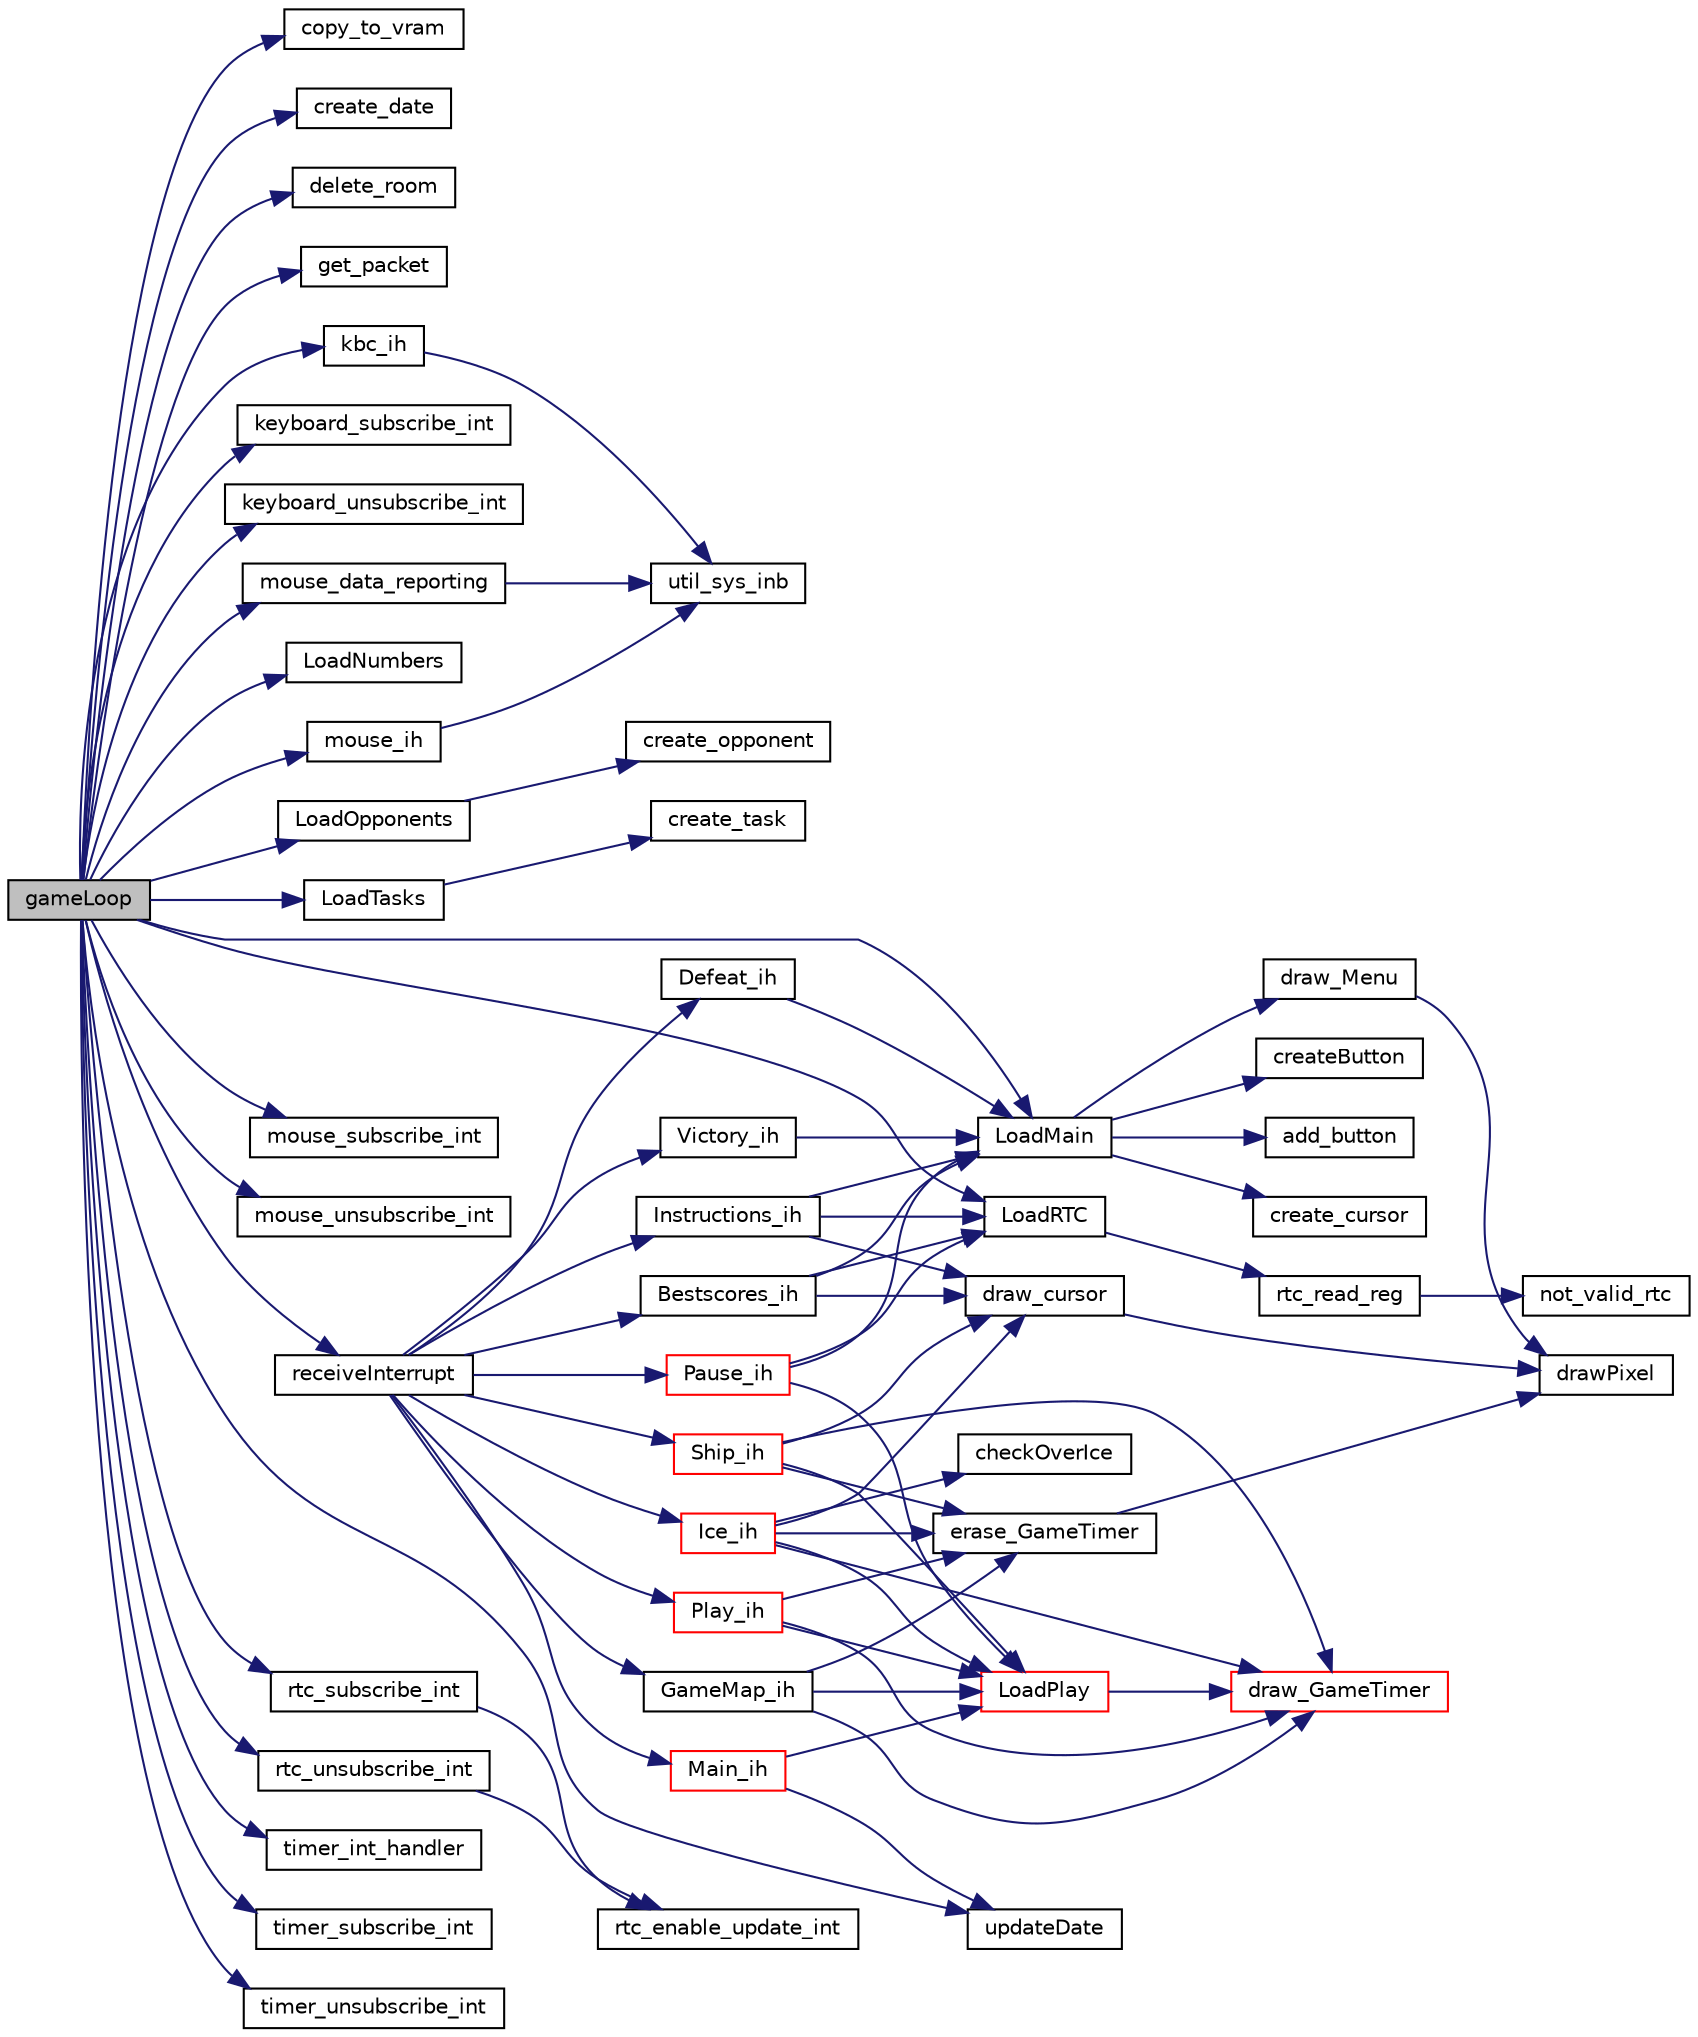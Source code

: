 digraph "gameLoop"
{
 // LATEX_PDF_SIZE
  edge [fontname="Helvetica",fontsize="10",labelfontname="Helvetica",labelfontsize="10"];
  node [fontname="Helvetica",fontsize="10",shape=record];
  rankdir="LR";
  Node1 [label="gameLoop",height=0.2,width=0.4,color="black", fillcolor="grey75", style="filled", fontcolor="black",tooltip="Game main loop, subscribes and receives all the interrupts from each device, in the end unsubscribes ..."];
  Node1 -> Node2 [color="midnightblue",fontsize="10",style="solid",fontname="Helvetica"];
  Node2 [label="copy_to_vram",height=0.2,width=0.4,color="black", fillcolor="white", style="filled",URL="$_videocard_8c.html#a5962bd49e868bdc99b946acc0b2df2a1",tooltip="Copies all the pixels from the second buffer to the primary one."];
  Node1 -> Node3 [color="midnightblue",fontsize="10",style="solid",fontname="Helvetica"];
  Node3 [label="create_date",height=0.2,width=0.4,color="black", fillcolor="white", style="filled",URL="$_rtc_8c.html#af97cc9f1ac651d83c3bd52170b76e89a",tooltip="Create a date object."];
  Node1 -> Node4 [color="midnightblue",fontsize="10",style="solid",fontname="Helvetica"];
  Node4 [label="delete_room",height=0.2,width=0.4,color="black", fillcolor="white", style="filled",URL="$_rooms_8c.html#a2bd2be0b6d044f022acf6e1aab5b6aae",tooltip="Frees the memory allocated for room."];
  Node1 -> Node5 [color="midnightblue",fontsize="10",style="solid",fontname="Helvetica"];
  Node5 [label="get_packet",height=0.2,width=0.4,color="black", fillcolor="white", style="filled",URL="$mouse_8c.html#a6dc85028d5d0611c9dfa840d4386ce3d",tooltip="Builds the mouse packet with information from the mouse."];
  Node1 -> Node6 [color="midnightblue",fontsize="10",style="solid",fontname="Helvetica"];
  Node6 [label="kbc_ih",height=0.2,width=0.4,color="black", fillcolor="white", style="filled",URL="$_key_board_8c.html#aea970a154161a35f6894898a092ed70a",tooltip="Handles keyboard interrupts."];
  Node6 -> Node7 [color="midnightblue",fontsize="10",style="solid",fontname="Helvetica"];
  Node7 [label="util_sys_inb",height=0.2,width=0.4,color="black", fillcolor="white", style="filled",URL="$utils_8c.html#a79a031a8611f5b2d6afa4158e92b0fb4",tooltip="Function able read from registers."];
  Node1 -> Node8 [color="midnightblue",fontsize="10",style="solid",fontname="Helvetica"];
  Node8 [label="keyboard_subscribe_int",height=0.2,width=0.4,color="black", fillcolor="white", style="filled",URL="$_key_board_8c.html#a178b1db0b319dccad2840cc3fd273132",tooltip="Subscribes keyboard interrupts."];
  Node1 -> Node9 [color="midnightblue",fontsize="10",style="solid",fontname="Helvetica"];
  Node9 [label="keyboard_unsubscribe_int",height=0.2,width=0.4,color="black", fillcolor="white", style="filled",URL="$_key_board_8c.html#a32cc4de66854f8a7bd909e7aa8b901ed",tooltip="Unsubscribes keyboard interrupts."];
  Node1 -> Node10 [color="midnightblue",fontsize="10",style="solid",fontname="Helvetica"];
  Node10 [label="LoadMain",height=0.2,width=0.4,color="black", fillcolor="white", style="filled",URL="$_menus_8c.html#ae973fa5491e0fee81d89dc596ee62933",tooltip="Loads the main menu xpm, it's buttons, and draws the menu."];
  Node10 -> Node11 [color="midnightblue",fontsize="10",style="solid",fontname="Helvetica"];
  Node11 [label="add_button",height=0.2,width=0.4,color="black", fillcolor="white", style="filled",URL="$_buttons_8c.html#a1a30ae39d684716ecba2f9c5e2fa90c4",tooltip="Adds the button to the current_background img."];
  Node10 -> Node12 [color="midnightblue",fontsize="10",style="solid",fontname="Helvetica"];
  Node12 [label="create_cursor",height=0.2,width=0.4,color="black", fillcolor="white", style="filled",URL="$mouse_8c.html#a234572e3817a4f64b8a83a84fcbdb776",tooltip="Create a cursor object."];
  Node10 -> Node13 [color="midnightblue",fontsize="10",style="solid",fontname="Helvetica"];
  Node13 [label="createButton",height=0.2,width=0.4,color="black", fillcolor="white", style="filled",URL="$_buttons_8c.html#a6f7167cea85cc80823166bfe23e6e0c2",tooltip="Create a Button object."];
  Node10 -> Node14 [color="midnightblue",fontsize="10",style="solid",fontname="Helvetica"];
  Node14 [label="draw_Menu",height=0.2,width=0.4,color="black", fillcolor="white", style="filled",URL="$_menus_8c.html#a85eb4dfebd2e93a5df2eb92041652bc4",tooltip="Draws the current_background."];
  Node14 -> Node15 [color="midnightblue",fontsize="10",style="solid",fontname="Helvetica"];
  Node15 [label="drawPixel",height=0.2,width=0.4,color="black", fillcolor="white", style="filled",URL="$_videocard_8c.html#a6091a4bd04596e6e8e39b7dee1e1b118",tooltip="Draws a certain pixel with a specific colour in the secondary buffer."];
  Node1 -> Node16 [color="midnightblue",fontsize="10",style="solid",fontname="Helvetica"];
  Node16 [label="LoadNumbers",height=0.2,width=0.4,color="black", fillcolor="white", style="filled",URL="$_menus_8c.html#ab67034898e43094fa444bd9358978b4c",tooltip="Loads the numbers xpms to the gameTimer."];
  Node1 -> Node17 [color="midnightblue",fontsize="10",style="solid",fontname="Helvetica"];
  Node17 [label="LoadOpponents",height=0.2,width=0.4,color="black", fillcolor="white", style="filled",URL="$_opponents_8c.html#a77b76e85acb761c82bab20e7585ff017",tooltip="Allocates memory for all the existing opponents in the gameOpponents array."];
  Node17 -> Node18 [color="midnightblue",fontsize="10",style="solid",fontname="Helvetica"];
  Node18 [label="create_opponent",height=0.2,width=0.4,color="black", fillcolor="white", style="filled",URL="$_opponents_8c.html#aeabda63f074d5dd83987eb55fb3e4fb1",tooltip="Create a opponent object."];
  Node1 -> Node19 [color="midnightblue",fontsize="10",style="solid",fontname="Helvetica"];
  Node19 [label="LoadRTC",height=0.2,width=0.4,color="black", fillcolor="white", style="filled",URL="$_rtc_8c.html#aaa4808c1358ca9bffac5eca0e68a9a68",tooltip="Reads the information from the rtc to the rtc_date array."];
  Node19 -> Node20 [color="midnightblue",fontsize="10",style="solid",fontname="Helvetica"];
  Node20 [label="rtc_read_reg",height=0.2,width=0.4,color="black", fillcolor="white", style="filled",URL="$_rtc_8c.html#a5852df494f99fa6bacb2a95ac37528ca",tooltip="Reads a register from the rtc to the rtc_date array."];
  Node20 -> Node21 [color="midnightblue",fontsize="10",style="solid",fontname="Helvetica"];
  Node21 [label="not_valid_rtc",height=0.2,width=0.4,color="black", fillcolor="white", style="filled",URL="$_rtc_8c.html#a525a2c36bf3d39b60d609eb65bade82e",tooltip="Waits for a valid rtc."];
  Node1 -> Node22 [color="midnightblue",fontsize="10",style="solid",fontname="Helvetica"];
  Node22 [label="LoadTasks",height=0.2,width=0.4,color="black", fillcolor="white", style="filled",URL="$_tasks_8c.html#a170a6728930a224bbd70affb7733e6b3",tooltip="Allocates memory for all the existing task in the gameTasks array."];
  Node22 -> Node23 [color="midnightblue",fontsize="10",style="solid",fontname="Helvetica"];
  Node23 [label="create_task",height=0.2,width=0.4,color="black", fillcolor="white", style="filled",URL="$_tasks_8c.html#af450d3fb297aa88a976268853f3a900e",tooltip="Create a task object."];
  Node1 -> Node24 [color="midnightblue",fontsize="10",style="solid",fontname="Helvetica"];
  Node24 [label="mouse_data_reporting",height=0.2,width=0.4,color="black", fillcolor="white", style="filled",URL="$mouse_8c.html#a541100d5ec8100f2dfa8fd9435dad1dc",tooltip="Enables or disables stream mode data reporting, by sending the respective cmd to the mouse."];
  Node24 -> Node7 [color="midnightblue",fontsize="10",style="solid",fontname="Helvetica"];
  Node1 -> Node25 [color="midnightblue",fontsize="10",style="solid",fontname="Helvetica"];
  Node25 [label="mouse_ih",height=0.2,width=0.4,color="black", fillcolor="white", style="filled",URL="$mouse_8c.html#a210374b50462acdedab00df64d5cea3c",tooltip="Handles mouse interrupts."];
  Node25 -> Node7 [color="midnightblue",fontsize="10",style="solid",fontname="Helvetica"];
  Node1 -> Node26 [color="midnightblue",fontsize="10",style="solid",fontname="Helvetica"];
  Node26 [label="mouse_subscribe_int",height=0.2,width=0.4,color="black", fillcolor="white", style="filled",URL="$mouse_8c.html#af911ba818e23f8bd02977a567d1bbbd5",tooltip="Subscribes mouse interrupts."];
  Node1 -> Node27 [color="midnightblue",fontsize="10",style="solid",fontname="Helvetica"];
  Node27 [label="mouse_unsubscribe_int",height=0.2,width=0.4,color="black", fillcolor="white", style="filled",URL="$mouse_8c.html#a3ecf823d80520009ae5e0d76ae40a3c3",tooltip="Unsubscribes mouse interrupts."];
  Node1 -> Node28 [color="midnightblue",fontsize="10",style="solid",fontname="Helvetica"];
  Node28 [label="receiveInterrupt",height=0.2,width=0.4,color="black", fillcolor="white", style="filled",URL="$_game_8c.html#a2bc13b25628ee7b60fb6d5c72da10d39",tooltip="Redirects the interrupt received to its handler deppending on the current gameMenu."];
  Node28 -> Node29 [color="midnightblue",fontsize="10",style="solid",fontname="Helvetica"];
  Node29 [label="Bestscores_ih",height=0.2,width=0.4,color="black", fillcolor="white", style="filled",URL="$_menus_8c.html#ab6dc6a05d4e412a14a2c419d4118ccfe",tooltip="BestScores menu interrupt handler."];
  Node29 -> Node30 [color="midnightblue",fontsize="10",style="solid",fontname="Helvetica"];
  Node30 [label="draw_cursor",height=0.2,width=0.4,color="black", fillcolor="white", style="filled",URL="$mouse_8c.html#a608343c0c4fb70cff0ccd951d5d98b2a",tooltip="Draws the cursor object on the screen."];
  Node30 -> Node15 [color="midnightblue",fontsize="10",style="solid",fontname="Helvetica"];
  Node29 -> Node10 [color="midnightblue",fontsize="10",style="solid",fontname="Helvetica"];
  Node29 -> Node19 [color="midnightblue",fontsize="10",style="solid",fontname="Helvetica"];
  Node28 -> Node31 [color="midnightblue",fontsize="10",style="solid",fontname="Helvetica"];
  Node31 [label="Defeat_ih",height=0.2,width=0.4,color="black", fillcolor="white", style="filled",URL="$_menus_8c.html#abc71382567d46bbabe7740babd08ac81",tooltip="Defeat menu interrupt handler."];
  Node31 -> Node10 [color="midnightblue",fontsize="10",style="solid",fontname="Helvetica"];
  Node28 -> Node32 [color="midnightblue",fontsize="10",style="solid",fontname="Helvetica"];
  Node32 [label="GameMap_ih",height=0.2,width=0.4,color="black", fillcolor="white", style="filled",URL="$_menus_8c.html#ad1f6bce2532f99468270f5c296fada98",tooltip="GameMap menu interrupt handler."];
  Node32 -> Node33 [color="midnightblue",fontsize="10",style="solid",fontname="Helvetica"];
  Node33 [label="draw_GameTimer",height=0.2,width=0.4,color="red", fillcolor="white", style="filled",URL="$_menus_8c.html#a05dfd7f7c32d4a948723f0ceb4446929",tooltip="Draws the remaining game time."];
  Node32 -> Node35 [color="midnightblue",fontsize="10",style="solid",fontname="Helvetica"];
  Node35 [label="erase_GameTimer",height=0.2,width=0.4,color="black", fillcolor="white", style="filled",URL="$_menus_8c.html#a2665a92d6b5004d12a6eb85144ce9e6f",tooltip="Removes the game time from the screen."];
  Node35 -> Node15 [color="midnightblue",fontsize="10",style="solid",fontname="Helvetica"];
  Node32 -> Node36 [color="midnightblue",fontsize="10",style="solid",fontname="Helvetica"];
  Node36 [label="LoadPlay",height=0.2,width=0.4,color="red", fillcolor="white", style="filled",URL="$_menus_8c.html#ab1d0c183f6f3c1261e727283299e7a5b",tooltip="Draws the room as well as all the tasks and opponents from that room, changes the player direction an..."];
  Node36 -> Node33 [color="midnightblue",fontsize="10",style="solid",fontname="Helvetica"];
  Node28 -> Node44 [color="midnightblue",fontsize="10",style="solid",fontname="Helvetica"];
  Node44 [label="Ice_ih",height=0.2,width=0.4,color="red", fillcolor="white", style="filled",URL="$_menus_8c.html#a2c868904f0707add63b5b8dad5a0fb70",tooltip="Ice task interrupt handler."];
  Node44 -> Node45 [color="midnightblue",fontsize="10",style="solid",fontname="Helvetica"];
  Node45 [label="checkOverIce",height=0.2,width=0.4,color="black", fillcolor="white", style="filled",URL="$mouse_8c.html#ad141f125e71b2082e2544fc73301cb7d",tooltip="Checks cursor and ice collision in the ice_task_menu."];
  Node44 -> Node30 [color="midnightblue",fontsize="10",style="solid",fontname="Helvetica"];
  Node44 -> Node33 [color="midnightblue",fontsize="10",style="solid",fontname="Helvetica"];
  Node44 -> Node35 [color="midnightblue",fontsize="10",style="solid",fontname="Helvetica"];
  Node44 -> Node36 [color="midnightblue",fontsize="10",style="solid",fontname="Helvetica"];
  Node28 -> Node51 [color="midnightblue",fontsize="10",style="solid",fontname="Helvetica"];
  Node51 [label="Instructions_ih",height=0.2,width=0.4,color="black", fillcolor="white", style="filled",URL="$_menus_8c.html#a3db5e984387c8f6cc7dedd2d02e138c5",tooltip="Instructions menu interrupt handler."];
  Node51 -> Node30 [color="midnightblue",fontsize="10",style="solid",fontname="Helvetica"];
  Node51 -> Node10 [color="midnightblue",fontsize="10",style="solid",fontname="Helvetica"];
  Node51 -> Node19 [color="midnightblue",fontsize="10",style="solid",fontname="Helvetica"];
  Node28 -> Node52 [color="midnightblue",fontsize="10",style="solid",fontname="Helvetica"];
  Node52 [label="Main_ih",height=0.2,width=0.4,color="red", fillcolor="white", style="filled",URL="$_menus_8c.html#a3592ff08968cbb8da75d5867a18fd867",tooltip="Main menu interrupt handler."];
  Node52 -> Node36 [color="midnightblue",fontsize="10",style="solid",fontname="Helvetica"];
  Node52 -> Node65 [color="midnightblue",fontsize="10",style="solid",fontname="Helvetica"];
  Node65 [label="updateDate",height=0.2,width=0.4,color="black", fillcolor="white", style="filled",URL="$_rtc_8c.html#a886f0bece1ad0cf1cbec6ad01ffca682",tooltip="Updates the date object with the values from the rtc_date array."];
  Node28 -> Node66 [color="midnightblue",fontsize="10",style="solid",fontname="Helvetica"];
  Node66 [label="Pause_ih",height=0.2,width=0.4,color="red", fillcolor="white", style="filled",URL="$_menus_8c.html#aa7f24b953299929df44e12a52d9207dc",tooltip="Pause menu interrupt handler."];
  Node66 -> Node10 [color="midnightblue",fontsize="10",style="solid",fontname="Helvetica"];
  Node66 -> Node36 [color="midnightblue",fontsize="10",style="solid",fontname="Helvetica"];
  Node66 -> Node19 [color="midnightblue",fontsize="10",style="solid",fontname="Helvetica"];
  Node28 -> Node69 [color="midnightblue",fontsize="10",style="solid",fontname="Helvetica"];
  Node69 [label="Play_ih",height=0.2,width=0.4,color="red", fillcolor="white", style="filled",URL="$_game_8c.html#a5e37d0a40a8d0e1d72ebe9e838178e76",tooltip="Play menu interrupt handler."];
  Node69 -> Node33 [color="midnightblue",fontsize="10",style="solid",fontname="Helvetica"];
  Node69 -> Node35 [color="midnightblue",fontsize="10",style="solid",fontname="Helvetica"];
  Node69 -> Node36 [color="midnightblue",fontsize="10",style="solid",fontname="Helvetica"];
  Node28 -> Node101 [color="midnightblue",fontsize="10",style="solid",fontname="Helvetica"];
  Node101 [label="Ship_ih",height=0.2,width=0.4,color="red", fillcolor="white", style="filled",URL="$_menus_8c.html#a75e8944d5ec282e8efbbaec5b8c46fb1",tooltip="Ship task interrupt handler."];
  Node101 -> Node30 [color="midnightblue",fontsize="10",style="solid",fontname="Helvetica"];
  Node101 -> Node33 [color="midnightblue",fontsize="10",style="solid",fontname="Helvetica"];
  Node101 -> Node35 [color="midnightblue",fontsize="10",style="solid",fontname="Helvetica"];
  Node101 -> Node36 [color="midnightblue",fontsize="10",style="solid",fontname="Helvetica"];
  Node28 -> Node103 [color="midnightblue",fontsize="10",style="solid",fontname="Helvetica"];
  Node103 [label="Victory_ih",height=0.2,width=0.4,color="black", fillcolor="white", style="filled",URL="$_menus_8c.html#acff6a858f1f25da9f7a7e0186c95f950",tooltip="Victory menu interrupt handler."];
  Node103 -> Node10 [color="midnightblue",fontsize="10",style="solid",fontname="Helvetica"];
  Node1 -> Node104 [color="midnightblue",fontsize="10",style="solid",fontname="Helvetica"];
  Node104 [label="rtc_subscribe_int",height=0.2,width=0.4,color="black", fillcolor="white", style="filled",URL="$_rtc_8c.html#a4c407bd8aa03827b0f868962cf00dbd6",tooltip="Subscribes rtc interrupts."];
  Node104 -> Node105 [color="midnightblue",fontsize="10",style="solid",fontname="Helvetica"];
  Node105 [label="rtc_enable_update_int",height=0.2,width=0.4,color="black", fillcolor="white", style="filled",URL="$_rtc_8c.html#a7ed44750b29afb14ab738e731b134181",tooltip="Enables or disables the update of the rtc according to the parameter."];
  Node1 -> Node106 [color="midnightblue",fontsize="10",style="solid",fontname="Helvetica"];
  Node106 [label="rtc_unsubscribe_int",height=0.2,width=0.4,color="black", fillcolor="white", style="filled",URL="$_rtc_8c.html#a9d4850bb2a488644672d43287f160622",tooltip="Unsubscribes rtc interrupts."];
  Node106 -> Node105 [color="midnightblue",fontsize="10",style="solid",fontname="Helvetica"];
  Node1 -> Node107 [color="midnightblue",fontsize="10",style="solid",fontname="Helvetica"];
  Node107 [label="timer_int_handler",height=0.2,width=0.4,color="black", fillcolor="white", style="filled",URL="$timer_8c.html#a91a2072306c68353712a6b771287dc2c",tooltip=" "];
  Node1 -> Node108 [color="midnightblue",fontsize="10",style="solid",fontname="Helvetica"];
  Node108 [label="timer_subscribe_int",height=0.2,width=0.4,color="black", fillcolor="white", style="filled",URL="$timer_8c.html#ac57a7e1140a7e00ad95ac5488d2a671b",tooltip=" "];
  Node1 -> Node109 [color="midnightblue",fontsize="10",style="solid",fontname="Helvetica"];
  Node109 [label="timer_unsubscribe_int",height=0.2,width=0.4,color="black", fillcolor="white", style="filled",URL="$timer_8c.html#afabd21de449be154dd65d5fdb2d8045d",tooltip=" "];
  Node1 -> Node65 [color="midnightblue",fontsize="10",style="solid",fontname="Helvetica"];
}
